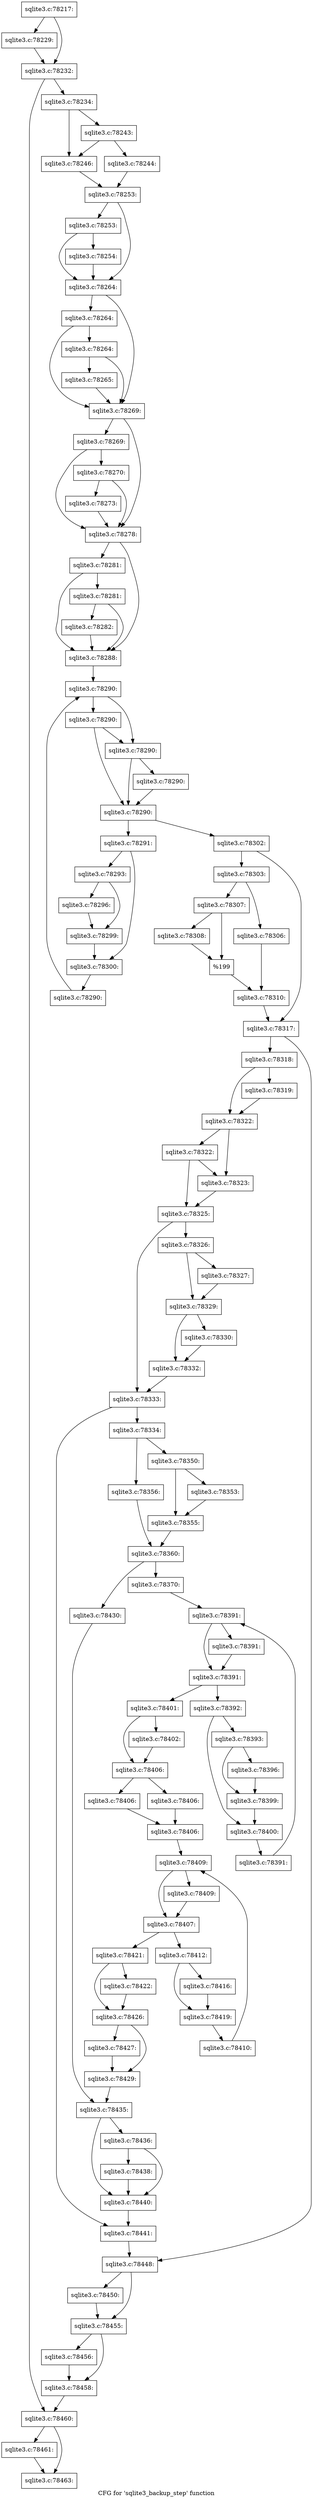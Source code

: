 digraph "CFG for 'sqlite3_backup_step' function" {
	label="CFG for 'sqlite3_backup_step' function";

	Node0x55c0f5b01e50 [shape=record,label="{sqlite3.c:78217:}"];
	Node0x55c0f5b01e50 -> Node0x55c0f596de20;
	Node0x55c0f5b01e50 -> Node0x55c0f5b142e0;
	Node0x55c0f596de20 [shape=record,label="{sqlite3.c:78229:}"];
	Node0x55c0f596de20 -> Node0x55c0f5b142e0;
	Node0x55c0f5b142e0 [shape=record,label="{sqlite3.c:78232:}"];
	Node0x55c0f5b142e0 -> Node0x55c0f5b14d60;
	Node0x55c0f5b142e0 -> Node0x55c0f5b14d10;
	Node0x55c0f5b14d10 [shape=record,label="{sqlite3.c:78234:}"];
	Node0x55c0f5b14d10 -> Node0x55c0f5b170c0;
	Node0x55c0f5b14d10 -> Node0x55c0f5b17070;
	Node0x55c0f5b170c0 [shape=record,label="{sqlite3.c:78243:}"];
	Node0x55c0f5b170c0 -> Node0x55c0f5b16fd0;
	Node0x55c0f5b170c0 -> Node0x55c0f5b17070;
	Node0x55c0f5b16fd0 [shape=record,label="{sqlite3.c:78244:}"];
	Node0x55c0f5b16fd0 -> Node0x55c0f5b17020;
	Node0x55c0f5b17070 [shape=record,label="{sqlite3.c:78246:}"];
	Node0x55c0f5b17070 -> Node0x55c0f5b17020;
	Node0x55c0f5b17020 [shape=record,label="{sqlite3.c:78253:}"];
	Node0x55c0f5b17020 -> Node0x55c0f5b18180;
	Node0x55c0f5b17020 -> Node0x55c0f5b18130;
	Node0x55c0f5b18180 [shape=record,label="{sqlite3.c:78253:}"];
	Node0x55c0f5b18180 -> Node0x55c0f5b180e0;
	Node0x55c0f5b18180 -> Node0x55c0f5b18130;
	Node0x55c0f5b180e0 [shape=record,label="{sqlite3.c:78254:}"];
	Node0x55c0f5b180e0 -> Node0x55c0f5b18130;
	Node0x55c0f5b18130 [shape=record,label="{sqlite3.c:78264:}"];
	Node0x55c0f5b18130 -> Node0x55c0f5b19780;
	Node0x55c0f5b18130 -> Node0x55c0f5ae93a0;
	Node0x55c0f5b19780 [shape=record,label="{sqlite3.c:78264:}"];
	Node0x55c0f5b19780 -> Node0x55c0f5b18b60;
	Node0x55c0f5b19780 -> Node0x55c0f5ae93a0;
	Node0x55c0f5b18b60 [shape=record,label="{sqlite3.c:78264:}"];
	Node0x55c0f5b18b60 -> Node0x55c0f59e4e80;
	Node0x55c0f5b18b60 -> Node0x55c0f5ae93a0;
	Node0x55c0f59e4e80 [shape=record,label="{sqlite3.c:78265:}"];
	Node0x55c0f59e4e80 -> Node0x55c0f5ae93a0;
	Node0x55c0f5ae93a0 [shape=record,label="{sqlite3.c:78269:}"];
	Node0x55c0f5ae93a0 -> Node0x55c0f5b1a690;
	Node0x55c0f5ae93a0 -> Node0x55c0f5b1a0e0;
	Node0x55c0f5b1a690 [shape=record,label="{sqlite3.c:78269:}"];
	Node0x55c0f5b1a690 -> Node0x55c0f5b1a610;
	Node0x55c0f5b1a690 -> Node0x55c0f5b1a0e0;
	Node0x55c0f5b1a610 [shape=record,label="{sqlite3.c:78270:}"];
	Node0x55c0f5b1a610 -> Node0x55c0f5aea410;
	Node0x55c0f5b1a610 -> Node0x55c0f5b1a0e0;
	Node0x55c0f5aea410 [shape=record,label="{sqlite3.c:78273:}"];
	Node0x55c0f5aea410 -> Node0x55c0f5b1a0e0;
	Node0x55c0f5b1a0e0 [shape=record,label="{sqlite3.c:78278:}"];
	Node0x55c0f5b1a0e0 -> Node0x55c0f5b1c750;
	Node0x55c0f5b1a0e0 -> Node0x55c0f5b1c2e0;
	Node0x55c0f5b1c750 [shape=record,label="{sqlite3.c:78281:}"];
	Node0x55c0f5b1c750 -> Node0x55c0f5b1c6d0;
	Node0x55c0f5b1c750 -> Node0x55c0f5b1c2e0;
	Node0x55c0f5b1c6d0 [shape=record,label="{sqlite3.c:78281:}"];
	Node0x55c0f5b1c6d0 -> Node0x55c0f58e6390;
	Node0x55c0f5b1c6d0 -> Node0x55c0f5b1c2e0;
	Node0x55c0f58e6390 [shape=record,label="{sqlite3.c:78282:}"];
	Node0x55c0f58e6390 -> Node0x55c0f5b1c2e0;
	Node0x55c0f5b1c2e0 [shape=record,label="{sqlite3.c:78288:}"];
	Node0x55c0f5b1c2e0 -> Node0x55c0f5b1d480;
	Node0x55c0f5b1d480 [shape=record,label="{sqlite3.c:78290:}"];
	Node0x55c0f5b1d480 -> Node0x55c0f5b1dad0;
	Node0x55c0f5b1d480 -> Node0x55c0f5b1db50;
	Node0x55c0f5b1db50 [shape=record,label="{sqlite3.c:78290:}"];
	Node0x55c0f5b1db50 -> Node0x55c0f5b1dad0;
	Node0x55c0f5b1db50 -> Node0x55c0f5b1da30;
	Node0x55c0f5b1dad0 [shape=record,label="{sqlite3.c:78290:}"];
	Node0x55c0f5b1dad0 -> Node0x55c0f5b1da80;
	Node0x55c0f5b1dad0 -> Node0x55c0f5b1da30;
	Node0x55c0f5b1da80 [shape=record,label="{sqlite3.c:78290:}"];
	Node0x55c0f5b1da80 -> Node0x55c0f5b1da30;
	Node0x55c0f5b1da30 [shape=record,label="{sqlite3.c:78290:}"];
	Node0x55c0f5b1da30 -> Node0x55c0f5b1d9b0;
	Node0x55c0f5b1da30 -> Node0x55c0f5986ca0;
	Node0x55c0f5b1d9b0 [shape=record,label="{sqlite3.c:78291:}"];
	Node0x55c0f5b1d9b0 -> Node0x55c0f5b1ec80;
	Node0x55c0f5b1d9b0 -> Node0x55c0f5b1ecd0;
	Node0x55c0f5b1ec80 [shape=record,label="{sqlite3.c:78293:}"];
	Node0x55c0f5b1ec80 -> Node0x55c0f5b1fd40;
	Node0x55c0f5b1ec80 -> Node0x55c0f5b1fd90;
	Node0x55c0f5b1fd40 [shape=record,label="{sqlite3.c:78296:}"];
	Node0x55c0f5b1fd40 -> Node0x55c0f5b1fd90;
	Node0x55c0f5b1fd90 [shape=record,label="{sqlite3.c:78299:}"];
	Node0x55c0f5b1fd90 -> Node0x55c0f5b1ecd0;
	Node0x55c0f5b1ecd0 [shape=record,label="{sqlite3.c:78300:}"];
	Node0x55c0f5b1ecd0 -> Node0x55c0f5b1d920;
	Node0x55c0f5b1d920 [shape=record,label="{sqlite3.c:78290:}"];
	Node0x55c0f5b1d920 -> Node0x55c0f5b1d480;
	Node0x55c0f5986ca0 [shape=record,label="{sqlite3.c:78302:}"];
	Node0x55c0f5986ca0 -> Node0x55c0f5aea830;
	Node0x55c0f5986ca0 -> Node0x55c0f5b20880;
	Node0x55c0f5aea830 [shape=record,label="{sqlite3.c:78303:}"];
	Node0x55c0f5aea830 -> Node0x55c0f524ce90;
	Node0x55c0f5aea830 -> Node0x55c0f5b22e80;
	Node0x55c0f524ce90 [shape=record,label="{sqlite3.c:78306:}"];
	Node0x55c0f524ce90 -> Node0x55c0f524cee0;
	Node0x55c0f5b22e80 [shape=record,label="{sqlite3.c:78307:}"];
	Node0x55c0f5b22e80 -> Node0x55c0f5b23660;
	Node0x55c0f5b22e80 -> Node0x55c0f5b23610;
	Node0x55c0f5b23610 [shape=record,label="{sqlite3.c:78308:}"];
	Node0x55c0f5b23610 -> Node0x55c0f5b23660;
	Node0x55c0f5b23660 [shape=record,label="{%199}"];
	Node0x55c0f5b23660 -> Node0x55c0f524cee0;
	Node0x55c0f524cee0 [shape=record,label="{sqlite3.c:78310:}"];
	Node0x55c0f524cee0 -> Node0x55c0f5b20880;
	Node0x55c0f5b20880 [shape=record,label="{sqlite3.c:78317:}"];
	Node0x55c0f5b20880 -> Node0x55c0f5b02150;
	Node0x55c0f5b20880 -> Node0x55c0f5b24190;
	Node0x55c0f5b02150 [shape=record,label="{sqlite3.c:78318:}"];
	Node0x55c0f5b02150 -> Node0x55c0f5b24760;
	Node0x55c0f5b02150 -> Node0x55c0f5b247b0;
	Node0x55c0f5b24760 [shape=record,label="{sqlite3.c:78319:}"];
	Node0x55c0f5b24760 -> Node0x55c0f5b247b0;
	Node0x55c0f5b247b0 [shape=record,label="{sqlite3.c:78322:}"];
	Node0x55c0f5b247b0 -> Node0x55c0f59e4e30;
	Node0x55c0f5b247b0 -> Node0x55c0f5b25320;
	Node0x55c0f5b25320 [shape=record,label="{sqlite3.c:78322:}"];
	Node0x55c0f5b25320 -> Node0x55c0f59e4e30;
	Node0x55c0f5b25320 -> Node0x55c0f5b24e50;
	Node0x55c0f59e4e30 [shape=record,label="{sqlite3.c:78323:}"];
	Node0x55c0f59e4e30 -> Node0x55c0f5b24e50;
	Node0x55c0f5b24e50 [shape=record,label="{sqlite3.c:78325:}"];
	Node0x55c0f5b24e50 -> Node0x55c0f5a9da70;
	Node0x55c0f5b24e50 -> Node0x55c0f5b25c00;
	Node0x55c0f5a9da70 [shape=record,label="{sqlite3.c:78326:}"];
	Node0x55c0f5a9da70 -> Node0x55c0f5b26510;
	Node0x55c0f5a9da70 -> Node0x55c0f5b26560;
	Node0x55c0f5b26510 [shape=record,label="{sqlite3.c:78327:}"];
	Node0x55c0f5b26510 -> Node0x55c0f5b26560;
	Node0x55c0f5b26560 [shape=record,label="{sqlite3.c:78329:}"];
	Node0x55c0f5b26560 -> Node0x55c0f5b26d20;
	Node0x55c0f5b26560 -> Node0x55c0f5b270d0;
	Node0x55c0f5b26d20 [shape=record,label="{sqlite3.c:78330:}"];
	Node0x55c0f5b26d20 -> Node0x55c0f5b270d0;
	Node0x55c0f5b270d0 [shape=record,label="{sqlite3.c:78332:}"];
	Node0x55c0f5b270d0 -> Node0x55c0f5b25c00;
	Node0x55c0f5b25c00 [shape=record,label="{sqlite3.c:78333:}"];
	Node0x55c0f5b25c00 -> Node0x55c0f5ae9620;
	Node0x55c0f5b25c00 -> Node0x55c0f5b27690;
	Node0x55c0f5ae9620 [shape=record,label="{sqlite3.c:78334:}"];
	Node0x55c0f5ae9620 -> Node0x55c0f5b280e0;
	Node0x55c0f5ae9620 -> Node0x55c0f5b28180;
	Node0x55c0f5b280e0 [shape=record,label="{sqlite3.c:78350:}"];
	Node0x55c0f5b280e0 -> Node0x55c0f5b28d70;
	Node0x55c0f5b280e0 -> Node0x55c0f5b28dc0;
	Node0x55c0f5b28d70 [shape=record,label="{sqlite3.c:78353:}"];
	Node0x55c0f5b28d70 -> Node0x55c0f5b28dc0;
	Node0x55c0f5b28dc0 [shape=record,label="{sqlite3.c:78355:}"];
	Node0x55c0f5b28dc0 -> Node0x55c0f5b28130;
	Node0x55c0f5b28180 [shape=record,label="{sqlite3.c:78356:}"];
	Node0x55c0f5b28180 -> Node0x55c0f5b28130;
	Node0x55c0f5b28130 [shape=record,label="{sqlite3.c:78360:}"];
	Node0x55c0f5b28130 -> Node0x55c0f5b2a100;
	Node0x55c0f5b28130 -> Node0x55c0f5b2a1a0;
	Node0x55c0f5b2a100 [shape=record,label="{sqlite3.c:78370:}"];
	Node0x55c0f5b2a100 -> Node0x55c0f5b2c5f0;
	Node0x55c0f5b2c5f0 [shape=record,label="{sqlite3.c:78391:}"];
	Node0x55c0f5b2c5f0 -> Node0x55c0f5b2cac0;
	Node0x55c0f5b2c5f0 -> Node0x55c0f5b2ca70;
	Node0x55c0f5b2cac0 [shape=record,label="{sqlite3.c:78391:}"];
	Node0x55c0f5b2cac0 -> Node0x55c0f5b2ca70;
	Node0x55c0f5b2ca70 [shape=record,label="{sqlite3.c:78391:}"];
	Node0x55c0f5b2ca70 -> Node0x55c0f5b2c9f0;
	Node0x55c0f5b2ca70 -> Node0x55c0f585a0c0;
	Node0x55c0f5b2c9f0 [shape=record,label="{sqlite3.c:78392:}"];
	Node0x55c0f5b2c9f0 -> Node0x55c0f5b2d070;
	Node0x55c0f5b2c9f0 -> Node0x55c0f5b2d0c0;
	Node0x55c0f5b2d070 [shape=record,label="{sqlite3.c:78393:}"];
	Node0x55c0f5b2d070 -> Node0x55c0f5b2dea0;
	Node0x55c0f5b2d070 -> Node0x55c0f5b2def0;
	Node0x55c0f5b2dea0 [shape=record,label="{sqlite3.c:78396:}"];
	Node0x55c0f5b2dea0 -> Node0x55c0f5b2def0;
	Node0x55c0f5b2def0 [shape=record,label="{sqlite3.c:78399:}"];
	Node0x55c0f5b2def0 -> Node0x55c0f5b2d0c0;
	Node0x55c0f5b2d0c0 [shape=record,label="{sqlite3.c:78400:}"];
	Node0x55c0f5b2d0c0 -> Node0x55c0f5b2c960;
	Node0x55c0f5b2c960 [shape=record,label="{sqlite3.c:78391:}"];
	Node0x55c0f5b2c960 -> Node0x55c0f5b2c5f0;
	Node0x55c0f585a0c0 [shape=record,label="{sqlite3.c:78401:}"];
	Node0x55c0f585a0c0 -> Node0x55c0f58af790;
	Node0x55c0f585a0c0 -> Node0x55c0f5b2e980;
	Node0x55c0f58af790 [shape=record,label="{sqlite3.c:78402:}"];
	Node0x55c0f58af790 -> Node0x55c0f5b2e980;
	Node0x55c0f5b2e980 [shape=record,label="{sqlite3.c:78406:}"];
	Node0x55c0f5b2e980 -> Node0x55c0f58af920;
	Node0x55c0f5b2e980 -> Node0x55c0f5b2f7a0;
	Node0x55c0f58af920 [shape=record,label="{sqlite3.c:78406:}"];
	Node0x55c0f58af920 -> Node0x55c0f5b2faf0;
	Node0x55c0f5b2f7a0 [shape=record,label="{sqlite3.c:78406:}"];
	Node0x55c0f5b2f7a0 -> Node0x55c0f5b2faf0;
	Node0x55c0f5b2faf0 [shape=record,label="{sqlite3.c:78406:}"];
	Node0x55c0f5b2faf0 -> Node0x55c0f5b30290;
	Node0x55c0f5b30290 [shape=record,label="{sqlite3.c:78409:}"];
	Node0x55c0f5b30290 -> Node0x55c0f5b30580;
	Node0x55c0f5b30290 -> Node0x55c0f5b30530;
	Node0x55c0f5b30580 [shape=record,label="{sqlite3.c:78409:}"];
	Node0x55c0f5b30580 -> Node0x55c0f5b30530;
	Node0x55c0f5b30530 [shape=record,label="{sqlite3.c:78407:}"];
	Node0x55c0f5b30530 -> Node0x55c0f5b304b0;
	Node0x55c0f5b30530 -> Node0x55c0f5b2ff10;
	Node0x55c0f5b304b0 [shape=record,label="{sqlite3.c:78412:}"];
	Node0x55c0f5b304b0 -> Node0x55c0f5b31ca0;
	Node0x55c0f5b304b0 -> Node0x55c0f5b31cf0;
	Node0x55c0f5b31ca0 [shape=record,label="{sqlite3.c:78416:}"];
	Node0x55c0f5b31ca0 -> Node0x55c0f5b31cf0;
	Node0x55c0f5b31cf0 [shape=record,label="{sqlite3.c:78419:}"];
	Node0x55c0f5b31cf0 -> Node0x55c0f5b30420;
	Node0x55c0f5b30420 [shape=record,label="{sqlite3.c:78410:}"];
	Node0x55c0f5b30420 -> Node0x55c0f5b30290;
	Node0x55c0f5b2ff10 [shape=record,label="{sqlite3.c:78421:}"];
	Node0x55c0f5b2ff10 -> Node0x55c0f51b9520;
	Node0x55c0f5b2ff10 -> Node0x55c0f5b32c00;
	Node0x55c0f51b9520 [shape=record,label="{sqlite3.c:78422:}"];
	Node0x55c0f51b9520 -> Node0x55c0f5b32c00;
	Node0x55c0f5b32c00 [shape=record,label="{sqlite3.c:78426:}"];
	Node0x55c0f5b32c00 -> Node0x55c0f5b02100;
	Node0x55c0f5b32c00 -> Node0x55c0f5b33bb0;
	Node0x55c0f5b02100 [shape=record,label="{sqlite3.c:78427:}"];
	Node0x55c0f5b02100 -> Node0x55c0f5b33bb0;
	Node0x55c0f5b33bb0 [shape=record,label="{sqlite3.c:78429:}"];
	Node0x55c0f5b33bb0 -> Node0x55c0f5b2a150;
	Node0x55c0f5b2a1a0 [shape=record,label="{sqlite3.c:78430:}"];
	Node0x55c0f5b2a1a0 -> Node0x55c0f5b2a150;
	Node0x55c0f5b2a150 [shape=record,label="{sqlite3.c:78435:}"];
	Node0x55c0f5b2a150 -> Node0x55c0f5b344c0;
	Node0x55c0f5b2a150 -> Node0x55c0f58af880;
	Node0x55c0f5b344c0 [shape=record,label="{sqlite3.c:78436:}"];
	Node0x55c0f5b344c0 -> Node0x55c0f585a160;
	Node0x55c0f5b344c0 -> Node0x55c0f58af880;
	Node0x55c0f585a160 [shape=record,label="{sqlite3.c:78438:}"];
	Node0x55c0f585a160 -> Node0x55c0f58af880;
	Node0x55c0f58af880 [shape=record,label="{sqlite3.c:78440:}"];
	Node0x55c0f58af880 -> Node0x55c0f5b27690;
	Node0x55c0f5b27690 [shape=record,label="{sqlite3.c:78441:}"];
	Node0x55c0f5b27690 -> Node0x55c0f5b24190;
	Node0x55c0f5b24190 [shape=record,label="{sqlite3.c:78448:}"];
	Node0x55c0f5b24190 -> Node0x55c0f5a07340;
	Node0x55c0f5b24190 -> Node0x55c0f5b355d0;
	Node0x55c0f5a07340 [shape=record,label="{sqlite3.c:78450:}"];
	Node0x55c0f5a07340 -> Node0x55c0f5b355d0;
	Node0x55c0f5b355d0 [shape=record,label="{sqlite3.c:78455:}"];
	Node0x55c0f5b355d0 -> Node0x55c0f5a072a0;
	Node0x55c0f5b355d0 -> Node0x55c0f54845d0;
	Node0x55c0f5a072a0 [shape=record,label="{sqlite3.c:78456:}"];
	Node0x55c0f5a072a0 -> Node0x55c0f54845d0;
	Node0x55c0f54845d0 [shape=record,label="{sqlite3.c:78458:}"];
	Node0x55c0f54845d0 -> Node0x55c0f5b14d60;
	Node0x55c0f5b14d60 [shape=record,label="{sqlite3.c:78460:}"];
	Node0x55c0f5b14d60 -> Node0x55c0f5485220;
	Node0x55c0f5b14d60 -> Node0x55c0f5485270;
	Node0x55c0f5485220 [shape=record,label="{sqlite3.c:78461:}"];
	Node0x55c0f5485220 -> Node0x55c0f5485270;
	Node0x55c0f5485270 [shape=record,label="{sqlite3.c:78463:}"];
}
